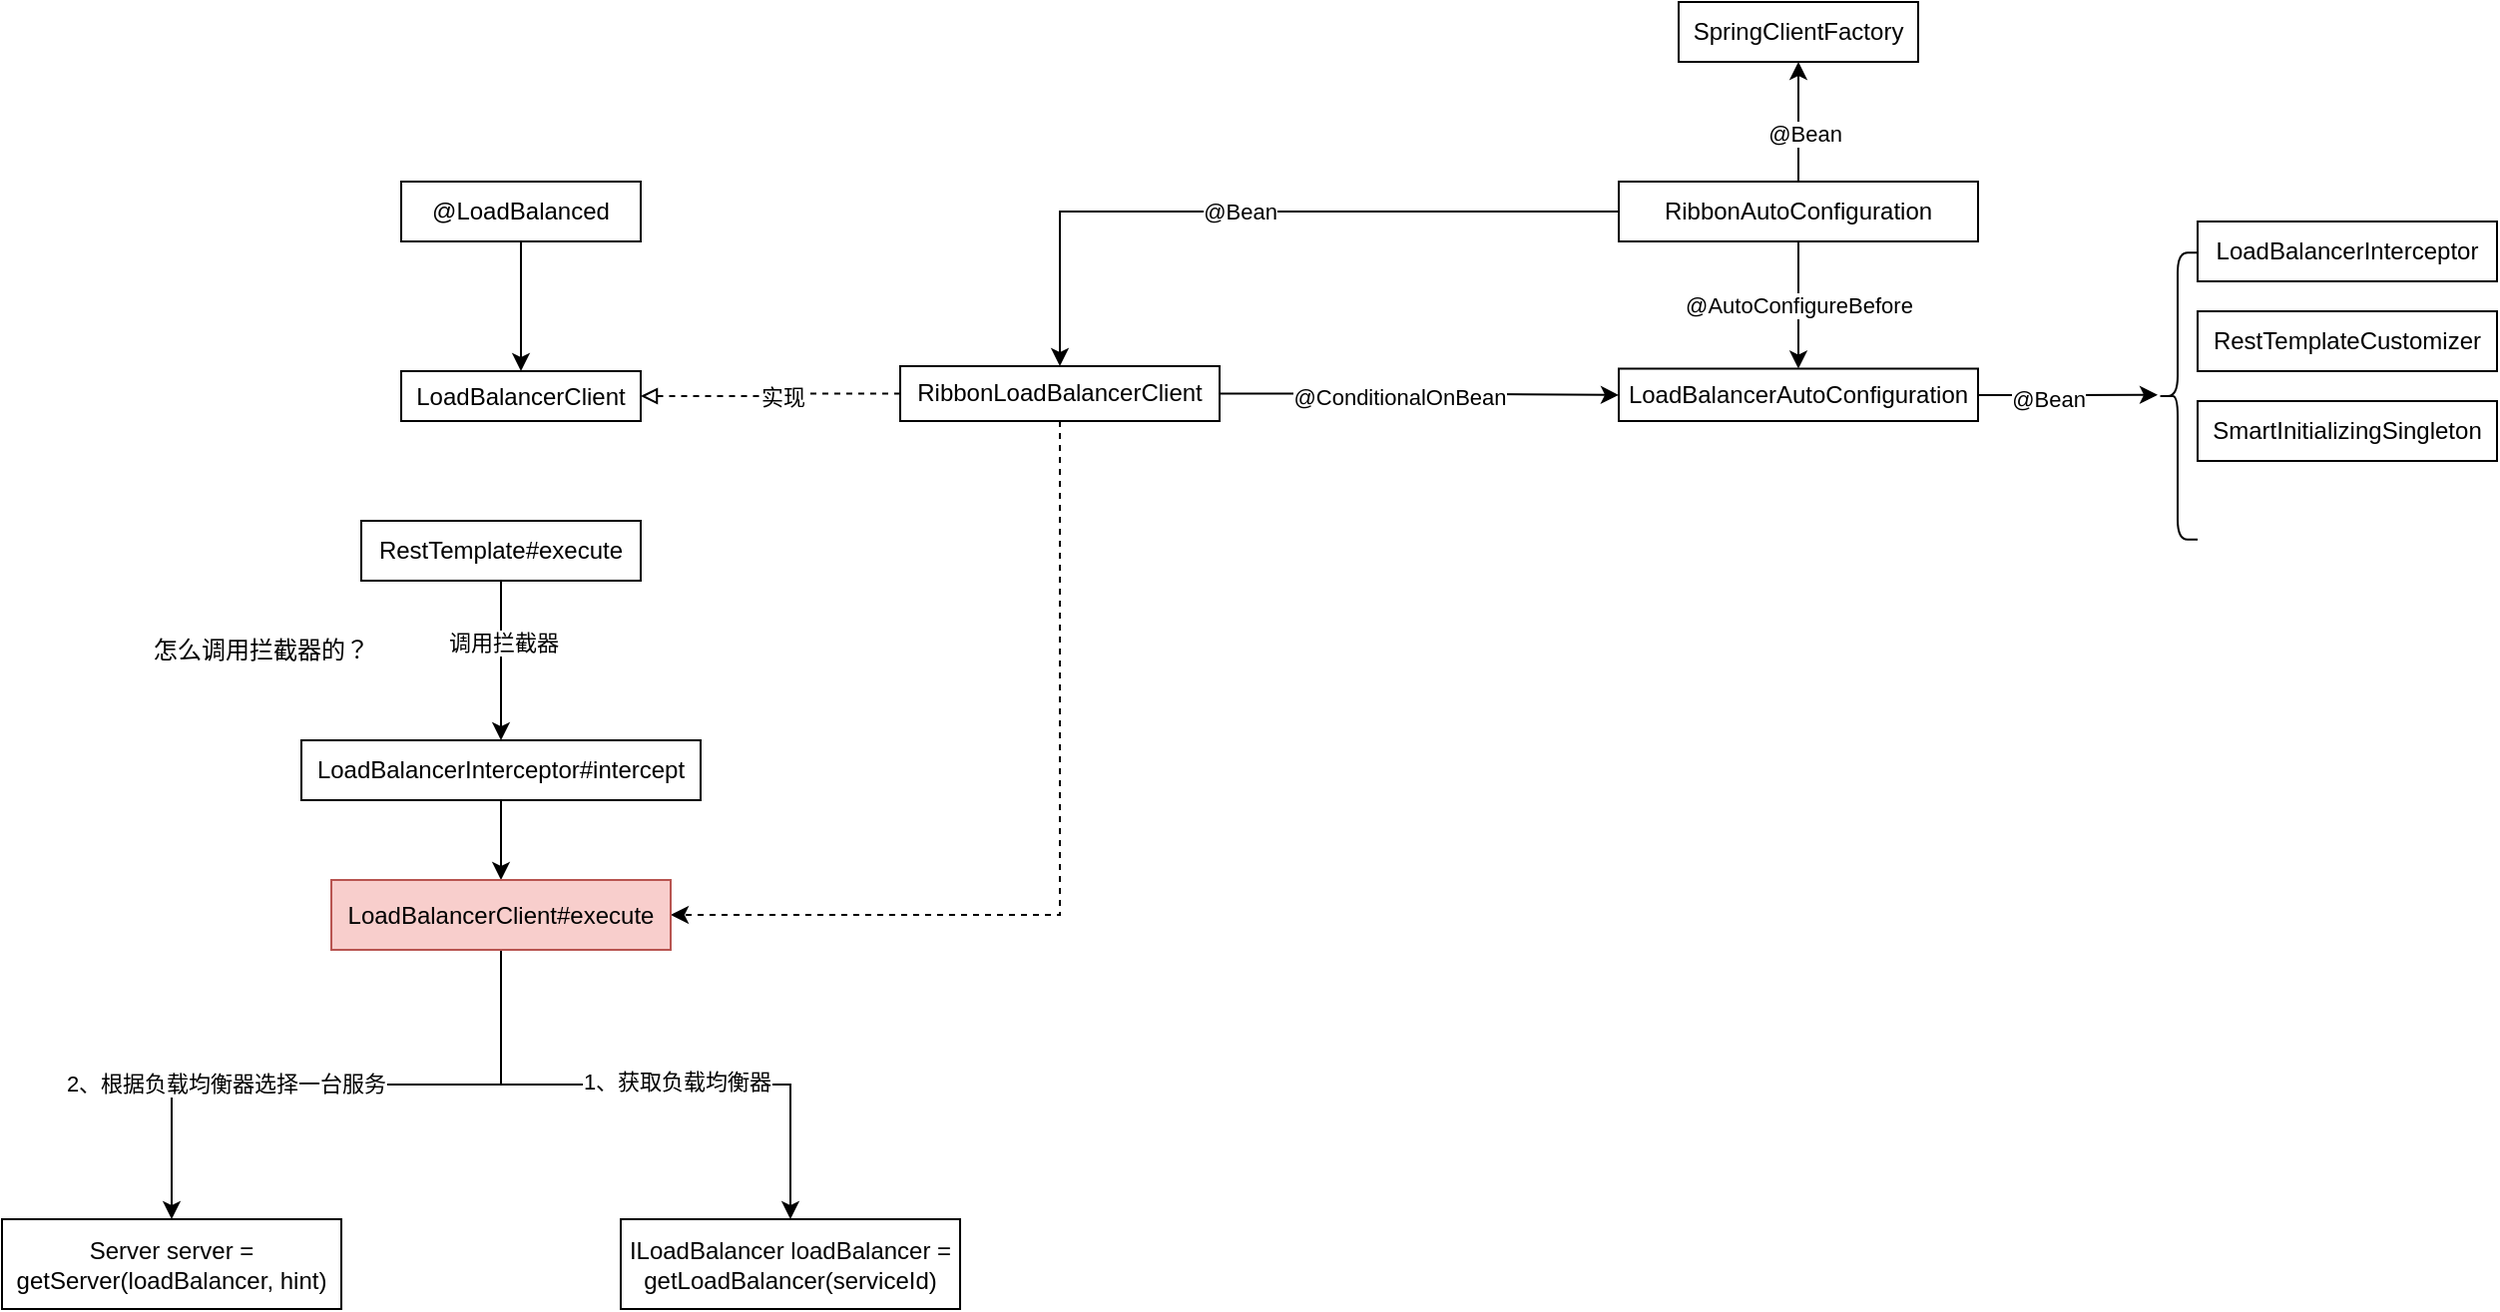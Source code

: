 <mxfile version="17.4.4" type="github">
  <diagram id="Ss-zLGsGptUb900ayheI" name="第 1 页">
    <mxGraphModel dx="1609" dy="436" grid="1" gridSize="10" guides="1" tooltips="1" connect="1" arrows="1" fold="1" page="1" pageScale="1" pageWidth="827" pageHeight="1169" math="0" shadow="0">
      <root>
        <mxCell id="0" />
        <mxCell id="1" parent="0" />
        <mxCell id="xXIZn4CpnWQ5mHO0k7mb-3" value="" style="edgeStyle=orthogonalEdgeStyle;rounded=0;orthogonalLoop=1;jettySize=auto;html=1;" edge="1" parent="1" source="xXIZn4CpnWQ5mHO0k7mb-1" target="xXIZn4CpnWQ5mHO0k7mb-2">
          <mxGeometry relative="1" as="geometry" />
        </mxCell>
        <mxCell id="xXIZn4CpnWQ5mHO0k7mb-1" value="@LoadBalanced" style="rounded=0;whiteSpace=wrap;html=1;" vertex="1" parent="1">
          <mxGeometry x="120" y="110" width="120" height="30" as="geometry" />
        </mxCell>
        <mxCell id="xXIZn4CpnWQ5mHO0k7mb-2" value="LoadBalancerClient" style="whiteSpace=wrap;html=1;rounded=0;" vertex="1" parent="1">
          <mxGeometry x="120" y="205" width="120" height="25" as="geometry" />
        </mxCell>
        <mxCell id="xXIZn4CpnWQ5mHO0k7mb-7" style="edgeStyle=orthogonalEdgeStyle;rounded=0;orthogonalLoop=1;jettySize=auto;html=1;entryX=1;entryY=0.5;entryDx=0;entryDy=0;endArrow=block;endFill=0;dashed=1;" edge="1" parent="1" source="xXIZn4CpnWQ5mHO0k7mb-5" target="xXIZn4CpnWQ5mHO0k7mb-2">
          <mxGeometry relative="1" as="geometry" />
        </mxCell>
        <mxCell id="xXIZn4CpnWQ5mHO0k7mb-10" value="实现" style="edgeLabel;html=1;align=center;verticalAlign=middle;resizable=0;points=[];" vertex="1" connectable="0" parent="xXIZn4CpnWQ5mHO0k7mb-7">
          <mxGeometry x="0.236" relative="1" as="geometry">
            <mxPoint x="20" as="offset" />
          </mxGeometry>
        </mxCell>
        <mxCell id="xXIZn4CpnWQ5mHO0k7mb-18" style="edgeStyle=orthogonalEdgeStyle;rounded=0;orthogonalLoop=1;jettySize=auto;html=1;endArrow=classic;endFill=1;" edge="1" parent="1" source="xXIZn4CpnWQ5mHO0k7mb-5" target="xXIZn4CpnWQ5mHO0k7mb-11">
          <mxGeometry relative="1" as="geometry" />
        </mxCell>
        <mxCell id="xXIZn4CpnWQ5mHO0k7mb-20" value="@ConditionalOnBean" style="edgeLabel;html=1;align=center;verticalAlign=middle;resizable=0;points=[];" vertex="1" connectable="0" parent="xXIZn4CpnWQ5mHO0k7mb-18">
          <mxGeometry x="-0.306" y="-1" relative="1" as="geometry">
            <mxPoint x="20" as="offset" />
          </mxGeometry>
        </mxCell>
        <mxCell id="xXIZn4CpnWQ5mHO0k7mb-37" style="edgeStyle=orthogonalEdgeStyle;rounded=0;orthogonalLoop=1;jettySize=auto;html=1;entryX=1;entryY=0.5;entryDx=0;entryDy=0;endArrow=classic;endFill=1;exitX=0.5;exitY=1;exitDx=0;exitDy=0;dashed=1;" edge="1" parent="1" source="xXIZn4CpnWQ5mHO0k7mb-5" target="xXIZn4CpnWQ5mHO0k7mb-35">
          <mxGeometry relative="1" as="geometry" />
        </mxCell>
        <mxCell id="xXIZn4CpnWQ5mHO0k7mb-5" value="RibbonLoadBalancerClient" style="whiteSpace=wrap;html=1;rounded=0;" vertex="1" parent="1">
          <mxGeometry x="370" y="202.5" width="160" height="27.5" as="geometry" />
        </mxCell>
        <mxCell id="xXIZn4CpnWQ5mHO0k7mb-9" style="edgeStyle=orthogonalEdgeStyle;rounded=0;orthogonalLoop=1;jettySize=auto;html=1;entryX=0.5;entryY=0;entryDx=0;entryDy=0;endArrow=classic;endFill=1;" edge="1" parent="1" source="xXIZn4CpnWQ5mHO0k7mb-8" target="xXIZn4CpnWQ5mHO0k7mb-5">
          <mxGeometry relative="1" as="geometry" />
        </mxCell>
        <mxCell id="xXIZn4CpnWQ5mHO0k7mb-17" value="@Bean" style="edgeLabel;html=1;align=center;verticalAlign=middle;resizable=0;points=[];" vertex="1" connectable="0" parent="xXIZn4CpnWQ5mHO0k7mb-9">
          <mxGeometry x="0.062" relative="1" as="geometry">
            <mxPoint as="offset" />
          </mxGeometry>
        </mxCell>
        <mxCell id="xXIZn4CpnWQ5mHO0k7mb-12" value="" style="edgeStyle=orthogonalEdgeStyle;rounded=0;orthogonalLoop=1;jettySize=auto;html=1;endArrow=classic;endFill=1;" edge="1" parent="1" source="xXIZn4CpnWQ5mHO0k7mb-8" target="xXIZn4CpnWQ5mHO0k7mb-11">
          <mxGeometry relative="1" as="geometry" />
        </mxCell>
        <mxCell id="xXIZn4CpnWQ5mHO0k7mb-16" value="@AutoConfigureBefore" style="edgeLabel;html=1;align=center;verticalAlign=middle;resizable=0;points=[];" vertex="1" connectable="0" parent="xXIZn4CpnWQ5mHO0k7mb-12">
          <mxGeometry x="-0.374" y="1" relative="1" as="geometry">
            <mxPoint x="-1" y="12" as="offset" />
          </mxGeometry>
        </mxCell>
        <mxCell id="xXIZn4CpnWQ5mHO0k7mb-14" value="" style="edgeStyle=orthogonalEdgeStyle;rounded=0;orthogonalLoop=1;jettySize=auto;html=1;endArrow=classic;endFill=1;" edge="1" parent="1" source="xXIZn4CpnWQ5mHO0k7mb-8" target="xXIZn4CpnWQ5mHO0k7mb-13">
          <mxGeometry relative="1" as="geometry" />
        </mxCell>
        <mxCell id="xXIZn4CpnWQ5mHO0k7mb-15" value="@Bean" style="edgeLabel;html=1;align=center;verticalAlign=middle;resizable=0;points=[];" vertex="1" connectable="0" parent="xXIZn4CpnWQ5mHO0k7mb-14">
          <mxGeometry x="-0.208" y="-3" relative="1" as="geometry">
            <mxPoint as="offset" />
          </mxGeometry>
        </mxCell>
        <mxCell id="xXIZn4CpnWQ5mHO0k7mb-8" value="RibbonAutoConfiguration" style="rounded=0;whiteSpace=wrap;html=1;" vertex="1" parent="1">
          <mxGeometry x="730" y="110" width="180" height="30" as="geometry" />
        </mxCell>
        <mxCell id="xXIZn4CpnWQ5mHO0k7mb-22" value="" style="edgeStyle=orthogonalEdgeStyle;rounded=0;orthogonalLoop=1;jettySize=auto;html=1;endArrow=classic;endFill=1;" edge="1" parent="1" source="xXIZn4CpnWQ5mHO0k7mb-11">
          <mxGeometry relative="1" as="geometry">
            <mxPoint x="1000" y="216.9" as="targetPoint" />
          </mxGeometry>
        </mxCell>
        <mxCell id="xXIZn4CpnWQ5mHO0k7mb-23" value="@Bean" style="edgeLabel;html=1;align=center;verticalAlign=middle;resizable=0;points=[];" vertex="1" connectable="0" parent="xXIZn4CpnWQ5mHO0k7mb-22">
          <mxGeometry x="-0.23" y="-2" relative="1" as="geometry">
            <mxPoint as="offset" />
          </mxGeometry>
        </mxCell>
        <mxCell id="xXIZn4CpnWQ5mHO0k7mb-11" value="LoadBalancerAutoConfiguration" style="whiteSpace=wrap;html=1;rounded=0;" vertex="1" parent="1">
          <mxGeometry x="730" y="203.75" width="180" height="26.25" as="geometry" />
        </mxCell>
        <mxCell id="xXIZn4CpnWQ5mHO0k7mb-13" value="SpringClientFactory" style="whiteSpace=wrap;html=1;rounded=0;" vertex="1" parent="1">
          <mxGeometry x="760" y="20" width="120" height="30" as="geometry" />
        </mxCell>
        <mxCell id="xXIZn4CpnWQ5mHO0k7mb-19" style="edgeStyle=orthogonalEdgeStyle;rounded=0;orthogonalLoop=1;jettySize=auto;html=1;exitX=0.5;exitY=1;exitDx=0;exitDy=0;endArrow=classic;endFill=1;" edge="1" parent="1" source="xXIZn4CpnWQ5mHO0k7mb-11" target="xXIZn4CpnWQ5mHO0k7mb-11">
          <mxGeometry relative="1" as="geometry" />
        </mxCell>
        <mxCell id="xXIZn4CpnWQ5mHO0k7mb-26" value="" style="shape=curlyBracket;whiteSpace=wrap;html=1;rounded=1;" vertex="1" parent="1">
          <mxGeometry x="1000" y="145.63" width="20" height="143.75" as="geometry" />
        </mxCell>
        <mxCell id="xXIZn4CpnWQ5mHO0k7mb-27" value="LoadBalancerInterceptor" style="rounded=0;whiteSpace=wrap;html=1;" vertex="1" parent="1">
          <mxGeometry x="1020" y="130" width="150" height="30" as="geometry" />
        </mxCell>
        <mxCell id="xXIZn4CpnWQ5mHO0k7mb-28" value="RestTemplateCustomizer" style="rounded=0;whiteSpace=wrap;html=1;" vertex="1" parent="1">
          <mxGeometry x="1020" y="175" width="150" height="30" as="geometry" />
        </mxCell>
        <mxCell id="xXIZn4CpnWQ5mHO0k7mb-29" value="SmartInitializingSingleton" style="rounded=0;whiteSpace=wrap;html=1;" vertex="1" parent="1">
          <mxGeometry x="1020" y="220" width="150" height="30" as="geometry" />
        </mxCell>
        <mxCell id="xXIZn4CpnWQ5mHO0k7mb-36" value="" style="edgeStyle=orthogonalEdgeStyle;rounded=0;orthogonalLoop=1;jettySize=auto;html=1;endArrow=classic;endFill=1;" edge="1" parent="1" source="xXIZn4CpnWQ5mHO0k7mb-30" target="xXIZn4CpnWQ5mHO0k7mb-35">
          <mxGeometry relative="1" as="geometry" />
        </mxCell>
        <mxCell id="xXIZn4CpnWQ5mHO0k7mb-30" value="LoadBalancerInterceptor#intercept" style="rounded=0;whiteSpace=wrap;html=1;" vertex="1" parent="1">
          <mxGeometry x="70" y="390" width="200" height="30" as="geometry" />
        </mxCell>
        <mxCell id="xXIZn4CpnWQ5mHO0k7mb-32" style="edgeStyle=orthogonalEdgeStyle;rounded=0;orthogonalLoop=1;jettySize=auto;html=1;entryX=0.5;entryY=0;entryDx=0;entryDy=0;endArrow=classic;endFill=1;" edge="1" parent="1" source="xXIZn4CpnWQ5mHO0k7mb-31" target="xXIZn4CpnWQ5mHO0k7mb-30">
          <mxGeometry relative="1" as="geometry" />
        </mxCell>
        <mxCell id="xXIZn4CpnWQ5mHO0k7mb-33" value="调用拦截器" style="edgeLabel;html=1;align=center;verticalAlign=middle;resizable=0;points=[];" vertex="1" connectable="0" parent="xXIZn4CpnWQ5mHO0k7mb-32">
          <mxGeometry x="-0.233" y="1" relative="1" as="geometry">
            <mxPoint as="offset" />
          </mxGeometry>
        </mxCell>
        <mxCell id="xXIZn4CpnWQ5mHO0k7mb-31" value="RestTemplate#execute" style="rounded=0;whiteSpace=wrap;html=1;" vertex="1" parent="1">
          <mxGeometry x="100" y="280" width="140" height="30" as="geometry" />
        </mxCell>
        <mxCell id="xXIZn4CpnWQ5mHO0k7mb-34" value="怎么调用拦截器的？" style="text;html=1;strokeColor=none;fillColor=none;align=center;verticalAlign=middle;whiteSpace=wrap;rounded=0;" vertex="1" parent="1">
          <mxGeometry x="-10" y="330" width="120" height="30" as="geometry" />
        </mxCell>
        <mxCell id="xXIZn4CpnWQ5mHO0k7mb-39" value="" style="edgeStyle=orthogonalEdgeStyle;rounded=0;orthogonalLoop=1;jettySize=auto;html=1;endArrow=classic;endFill=1;" edge="1" parent="1" source="xXIZn4CpnWQ5mHO0k7mb-35" target="xXIZn4CpnWQ5mHO0k7mb-38">
          <mxGeometry relative="1" as="geometry" />
        </mxCell>
        <mxCell id="xXIZn4CpnWQ5mHO0k7mb-42" value="1、获取负载均衡器" style="edgeLabel;html=1;align=center;verticalAlign=middle;resizable=0;points=[];" vertex="1" connectable="0" parent="xXIZn4CpnWQ5mHO0k7mb-39">
          <mxGeometry x="0.111" y="2" relative="1" as="geometry">
            <mxPoint as="offset" />
          </mxGeometry>
        </mxCell>
        <mxCell id="xXIZn4CpnWQ5mHO0k7mb-41" value="" style="edgeStyle=orthogonalEdgeStyle;rounded=0;orthogonalLoop=1;jettySize=auto;html=1;endArrow=classic;endFill=1;" edge="1" parent="1" source="xXIZn4CpnWQ5mHO0k7mb-35" target="xXIZn4CpnWQ5mHO0k7mb-40">
          <mxGeometry relative="1" as="geometry" />
        </mxCell>
        <mxCell id="xXIZn4CpnWQ5mHO0k7mb-43" value="2、根据负载均衡器选择一台服务" style="edgeLabel;html=1;align=center;verticalAlign=middle;resizable=0;points=[];" vertex="1" connectable="0" parent="xXIZn4CpnWQ5mHO0k7mb-41">
          <mxGeometry x="0.374" y="-1" relative="1" as="geometry">
            <mxPoint as="offset" />
          </mxGeometry>
        </mxCell>
        <mxCell id="xXIZn4CpnWQ5mHO0k7mb-35" value="LoadBalancerClient#execute" style="whiteSpace=wrap;html=1;rounded=0;fillColor=#f8cecc;strokeColor=#b85450;" vertex="1" parent="1">
          <mxGeometry x="85" y="460" width="170" height="35" as="geometry" />
        </mxCell>
        <mxCell id="xXIZn4CpnWQ5mHO0k7mb-38" value="ILoadBalancer loadBalancer = getLoadBalancer(serviceId)" style="whiteSpace=wrap;html=1;rounded=0;" vertex="1" parent="1">
          <mxGeometry x="230" y="630" width="170" height="45" as="geometry" />
        </mxCell>
        <mxCell id="xXIZn4CpnWQ5mHO0k7mb-40" value="Server server = getServer(loadBalancer, hint)" style="whiteSpace=wrap;html=1;rounded=0;" vertex="1" parent="1">
          <mxGeometry x="-80" y="630" width="170" height="45" as="geometry" />
        </mxCell>
      </root>
    </mxGraphModel>
  </diagram>
</mxfile>
